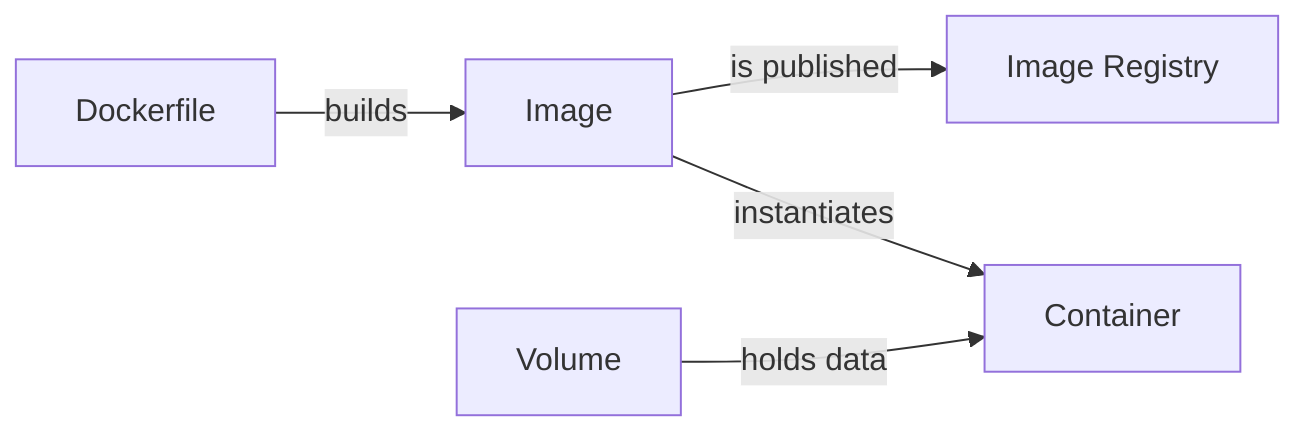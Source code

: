 flowchart LR
  dockerfile[Dockerfile] -- builds --> image[Image]
  image -- is published --> registry[Image Registry]
  image -- instantiates --> container[Container]
  volume[Volume] -- holds data --> container